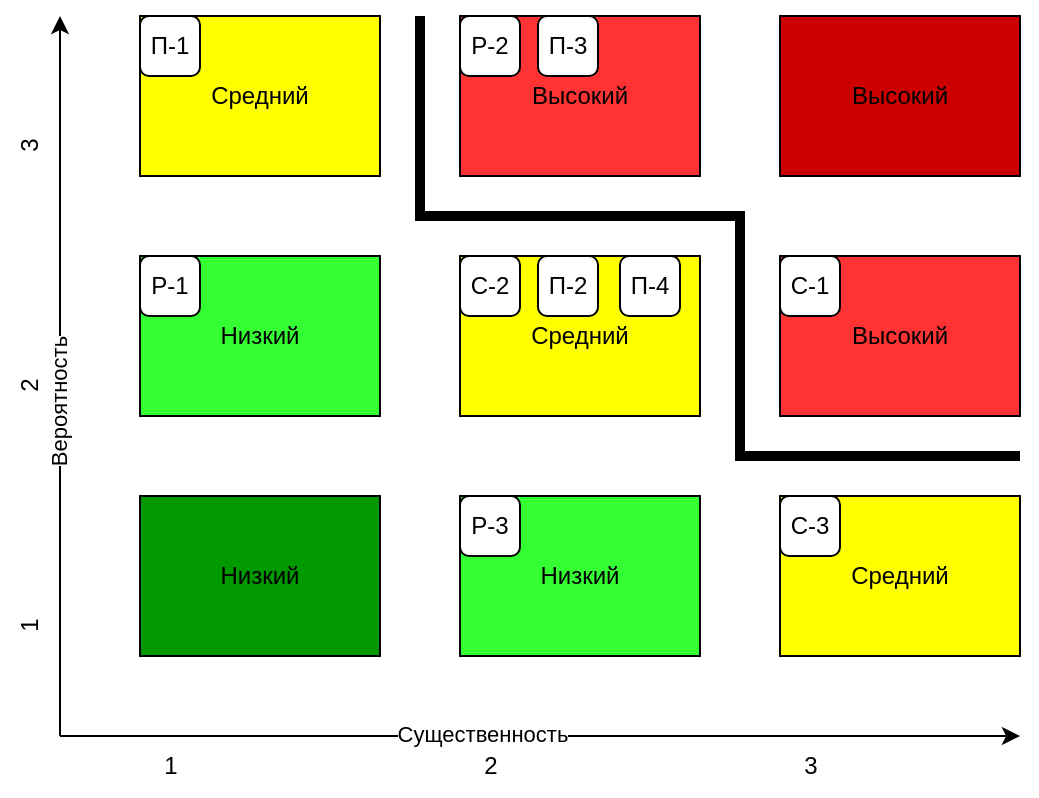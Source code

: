 <mxfile version="26.0.11">
  <diagram name="Страница — 1" id="qnOzQqp_zz4eUGjGQzWY">
    <mxGraphModel dx="875" dy="453" grid="1" gridSize="10" guides="1" tooltips="1" connect="1" arrows="1" fold="1" page="1" pageScale="1" pageWidth="827" pageHeight="1169" math="0" shadow="0">
      <root>
        <mxCell id="0" />
        <mxCell id="1" parent="0" />
        <mxCell id="n5YIw9i4vDz_7PuD-orG-1" value="Средний" style="rounded=0;whiteSpace=wrap;html=1;fillColor=#FFFF00;" vertex="1" parent="1">
          <mxGeometry x="200" y="160" width="120" height="80" as="geometry" />
        </mxCell>
        <mxCell id="n5YIw9i4vDz_7PuD-orG-4" value="Низкий" style="rounded=0;whiteSpace=wrap;html=1;strokeColor=default;fillColor=#33FF33;" vertex="1" parent="1">
          <mxGeometry x="200" y="280" width="120" height="80" as="geometry" />
        </mxCell>
        <mxCell id="n5YIw9i4vDz_7PuD-orG-7" value="Низкий" style="rounded=0;whiteSpace=wrap;html=1;fillColor=#009900;" vertex="1" parent="1">
          <mxGeometry x="200" y="400" width="120" height="80" as="geometry" />
        </mxCell>
        <mxCell id="n5YIw9i4vDz_7PuD-orG-9" value="Низкий" style="rounded=0;whiteSpace=wrap;html=1;fillColor=#33FF33;" vertex="1" parent="1">
          <mxGeometry x="360" y="400" width="120" height="80" as="geometry" />
        </mxCell>
        <mxCell id="n5YIw9i4vDz_7PuD-orG-10" value="" style="endArrow=classic;html=1;rounded=0;" edge="1" parent="1">
          <mxGeometry width="50" height="50" relative="1" as="geometry">
            <mxPoint x="160" y="520" as="sourcePoint" />
            <mxPoint x="160" y="160" as="targetPoint" />
          </mxGeometry>
        </mxCell>
        <mxCell id="n5YIw9i4vDz_7PuD-orG-12" value="Вероятность" style="edgeLabel;html=1;align=center;verticalAlign=middle;resizable=0;points=[];rotation=270;" vertex="1" connectable="0" parent="n5YIw9i4vDz_7PuD-orG-10">
          <mxGeometry x="-0.073" y="1" relative="1" as="geometry">
            <mxPoint as="offset" />
          </mxGeometry>
        </mxCell>
        <mxCell id="n5YIw9i4vDz_7PuD-orG-11" value="" style="endArrow=classic;html=1;rounded=0;" edge="1" parent="1">
          <mxGeometry width="50" height="50" relative="1" as="geometry">
            <mxPoint x="160" y="520" as="sourcePoint" />
            <mxPoint x="640" y="520" as="targetPoint" />
          </mxGeometry>
        </mxCell>
        <mxCell id="n5YIw9i4vDz_7PuD-orG-13" value="Существенность" style="edgeLabel;html=1;align=center;verticalAlign=middle;resizable=0;points=[];" vertex="1" connectable="0" parent="n5YIw9i4vDz_7PuD-orG-11">
          <mxGeometry x="-0.122" y="1" relative="1" as="geometry">
            <mxPoint as="offset" />
          </mxGeometry>
        </mxCell>
        <mxCell id="n5YIw9i4vDz_7PuD-orG-14" value="1" style="text;html=1;align=center;verticalAlign=middle;resizable=0;points=[];autosize=1;strokeColor=none;fillColor=none;" vertex="1" parent="1">
          <mxGeometry x="200" y="520" width="30" height="30" as="geometry" />
        </mxCell>
        <mxCell id="n5YIw9i4vDz_7PuD-orG-15" value="2" style="text;html=1;align=center;verticalAlign=middle;resizable=0;points=[];autosize=1;strokeColor=none;fillColor=none;" vertex="1" parent="1">
          <mxGeometry x="360" y="520" width="30" height="30" as="geometry" />
        </mxCell>
        <mxCell id="n5YIw9i4vDz_7PuD-orG-16" value="3" style="text;html=1;align=center;verticalAlign=middle;resizable=0;points=[];autosize=1;strokeColor=none;fillColor=none;" vertex="1" parent="1">
          <mxGeometry x="520" y="520" width="30" height="30" as="geometry" />
        </mxCell>
        <mxCell id="n5YIw9i4vDz_7PuD-orG-17" value="1" style="text;html=1;align=center;verticalAlign=middle;resizable=0;points=[];autosize=1;strokeColor=none;fillColor=none;rotation=270;" vertex="1" parent="1">
          <mxGeometry x="130" y="450" width="30" height="30" as="geometry" />
        </mxCell>
        <mxCell id="n5YIw9i4vDz_7PuD-orG-18" value="2" style="text;html=1;align=center;verticalAlign=middle;resizable=0;points=[];autosize=1;strokeColor=none;fillColor=none;rotation=270;" vertex="1" parent="1">
          <mxGeometry x="130" y="330" width="30" height="30" as="geometry" />
        </mxCell>
        <mxCell id="n5YIw9i4vDz_7PuD-orG-19" value="3" style="text;html=1;align=center;verticalAlign=middle;resizable=0;points=[];autosize=1;strokeColor=none;fillColor=none;rotation=270;" vertex="1" parent="1">
          <mxGeometry x="130" y="210" width="30" height="30" as="geometry" />
        </mxCell>
        <mxCell id="n5YIw9i4vDz_7PuD-orG-21" value="Средний" style="rounded=0;whiteSpace=wrap;html=1;fillColor=#FFFF00;" vertex="1" parent="1">
          <mxGeometry x="360" y="280" width="120" height="80" as="geometry" />
        </mxCell>
        <mxCell id="n5YIw9i4vDz_7PuD-orG-22" value="Средний" style="rounded=0;whiteSpace=wrap;html=1;fillColor=#FFFF00;" vertex="1" parent="1">
          <mxGeometry x="520" y="400" width="120" height="80" as="geometry" />
        </mxCell>
        <mxCell id="n5YIw9i4vDz_7PuD-orG-23" value="Высокий" style="rounded=0;whiteSpace=wrap;html=1;fillColor=#FF3333;" vertex="1" parent="1">
          <mxGeometry x="360" y="160" width="120" height="80" as="geometry" />
        </mxCell>
        <mxCell id="n5YIw9i4vDz_7PuD-orG-24" value="Высокий" style="rounded=0;whiteSpace=wrap;html=1;fillColor=#FF3333;" vertex="1" parent="1">
          <mxGeometry x="520" y="280" width="120" height="80" as="geometry" />
        </mxCell>
        <mxCell id="n5YIw9i4vDz_7PuD-orG-25" value="Высокий" style="rounded=0;whiteSpace=wrap;html=1;fillColor=#CC0000;" vertex="1" parent="1">
          <mxGeometry x="520" y="160" width="120" height="80" as="geometry" />
        </mxCell>
        <mxCell id="n5YIw9i4vDz_7PuD-orG-26" value="" style="endArrow=none;html=1;rounded=0;strokeWidth=5;" edge="1" parent="1">
          <mxGeometry width="50" height="50" relative="1" as="geometry">
            <mxPoint x="640" y="380" as="sourcePoint" />
            <mxPoint x="340" y="160" as="targetPoint" />
            <Array as="points">
              <mxPoint x="500" y="380" />
              <mxPoint x="500" y="260" />
              <mxPoint x="340" y="260" />
            </Array>
          </mxGeometry>
        </mxCell>
        <mxCell id="n5YIw9i4vDz_7PuD-orG-27" value="Р-1" style="rounded=1;whiteSpace=wrap;html=1;" vertex="1" parent="1">
          <mxGeometry x="200" y="280" width="30" height="30" as="geometry" />
        </mxCell>
        <mxCell id="n5YIw9i4vDz_7PuD-orG-28" value="Р-2" style="rounded=1;whiteSpace=wrap;html=1;" vertex="1" parent="1">
          <mxGeometry x="360" y="160" width="30" height="30" as="geometry" />
        </mxCell>
        <mxCell id="n5YIw9i4vDz_7PuD-orG-29" value="Р-3" style="rounded=1;whiteSpace=wrap;html=1;" vertex="1" parent="1">
          <mxGeometry x="360" y="400" width="30" height="30" as="geometry" />
        </mxCell>
        <mxCell id="n5YIw9i4vDz_7PuD-orG-30" value="С-1" style="rounded=1;whiteSpace=wrap;html=1;" vertex="1" parent="1">
          <mxGeometry x="520" y="280" width="30" height="30" as="geometry" />
        </mxCell>
        <mxCell id="n5YIw9i4vDz_7PuD-orG-31" value="С-2" style="rounded=1;whiteSpace=wrap;html=1;" vertex="1" parent="1">
          <mxGeometry x="360" y="280" width="30" height="30" as="geometry" />
        </mxCell>
        <mxCell id="n5YIw9i4vDz_7PuD-orG-32" value="С-3" style="rounded=1;whiteSpace=wrap;html=1;" vertex="1" parent="1">
          <mxGeometry x="520" y="400" width="30" height="30" as="geometry" />
        </mxCell>
        <mxCell id="n5YIw9i4vDz_7PuD-orG-33" value="П-1" style="rounded=1;whiteSpace=wrap;html=1;" vertex="1" parent="1">
          <mxGeometry x="200" y="160" width="30" height="30" as="geometry" />
        </mxCell>
        <mxCell id="n5YIw9i4vDz_7PuD-orG-34" value="П-2" style="rounded=1;whiteSpace=wrap;html=1;" vertex="1" parent="1">
          <mxGeometry x="399" y="280" width="30" height="30" as="geometry" />
        </mxCell>
        <mxCell id="n5YIw9i4vDz_7PuD-orG-35" value="П-3" style="rounded=1;whiteSpace=wrap;html=1;" vertex="1" parent="1">
          <mxGeometry x="399" y="160" width="30" height="30" as="geometry" />
        </mxCell>
        <mxCell id="n5YIw9i4vDz_7PuD-orG-36" value="П-4" style="rounded=1;whiteSpace=wrap;html=1;" vertex="1" parent="1">
          <mxGeometry x="440" y="280" width="30" height="30" as="geometry" />
        </mxCell>
      </root>
    </mxGraphModel>
  </diagram>
</mxfile>
